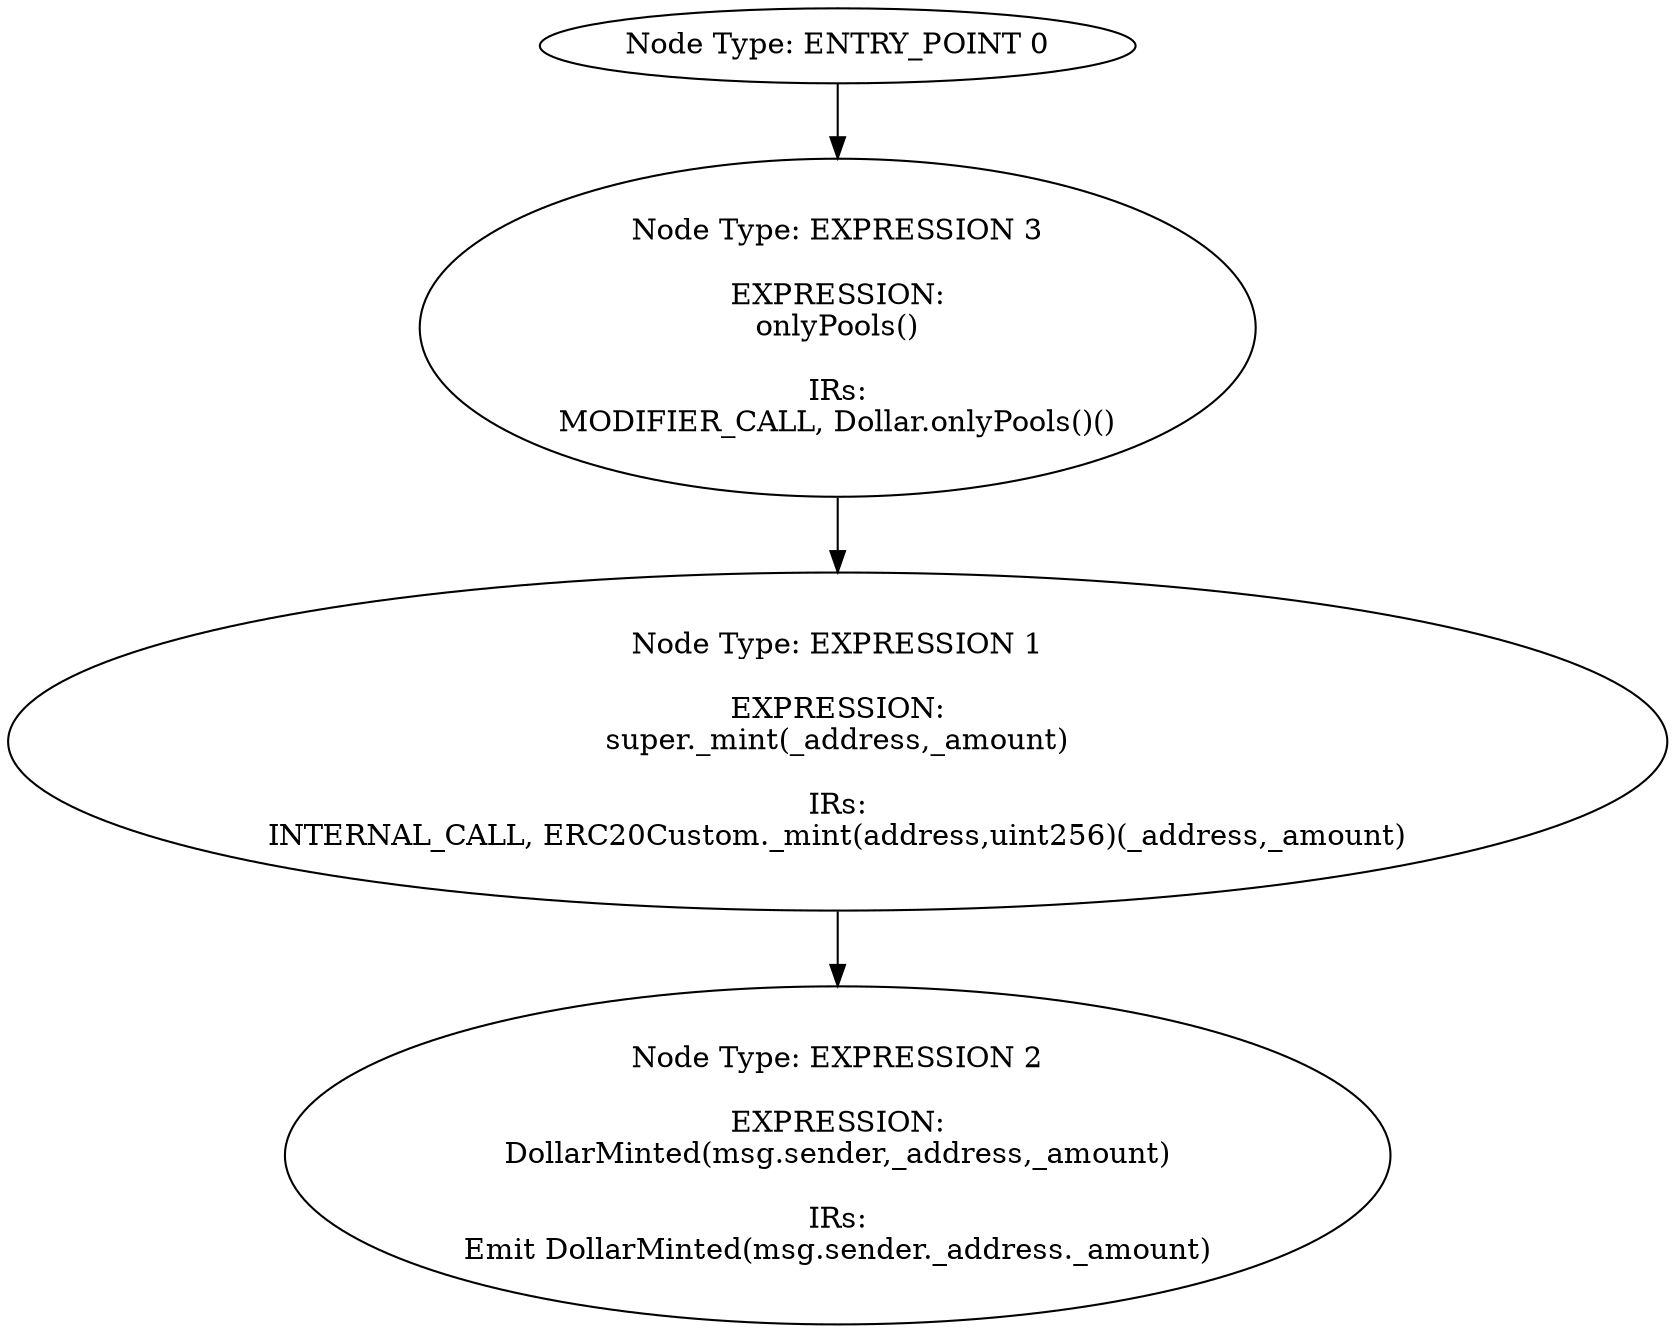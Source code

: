 digraph{
0[label="Node Type: ENTRY_POINT 0
"];
0->3;
1[label="Node Type: EXPRESSION 1

EXPRESSION:
super._mint(_address,_amount)

IRs:
INTERNAL_CALL, ERC20Custom._mint(address,uint256)(_address,_amount)"];
1->2;
2[label="Node Type: EXPRESSION 2

EXPRESSION:
DollarMinted(msg.sender,_address,_amount)

IRs:
Emit DollarMinted(msg.sender._address._amount)"];
3[label="Node Type: EXPRESSION 3

EXPRESSION:
onlyPools()

IRs:
MODIFIER_CALL, Dollar.onlyPools()()"];
3->1;
}
